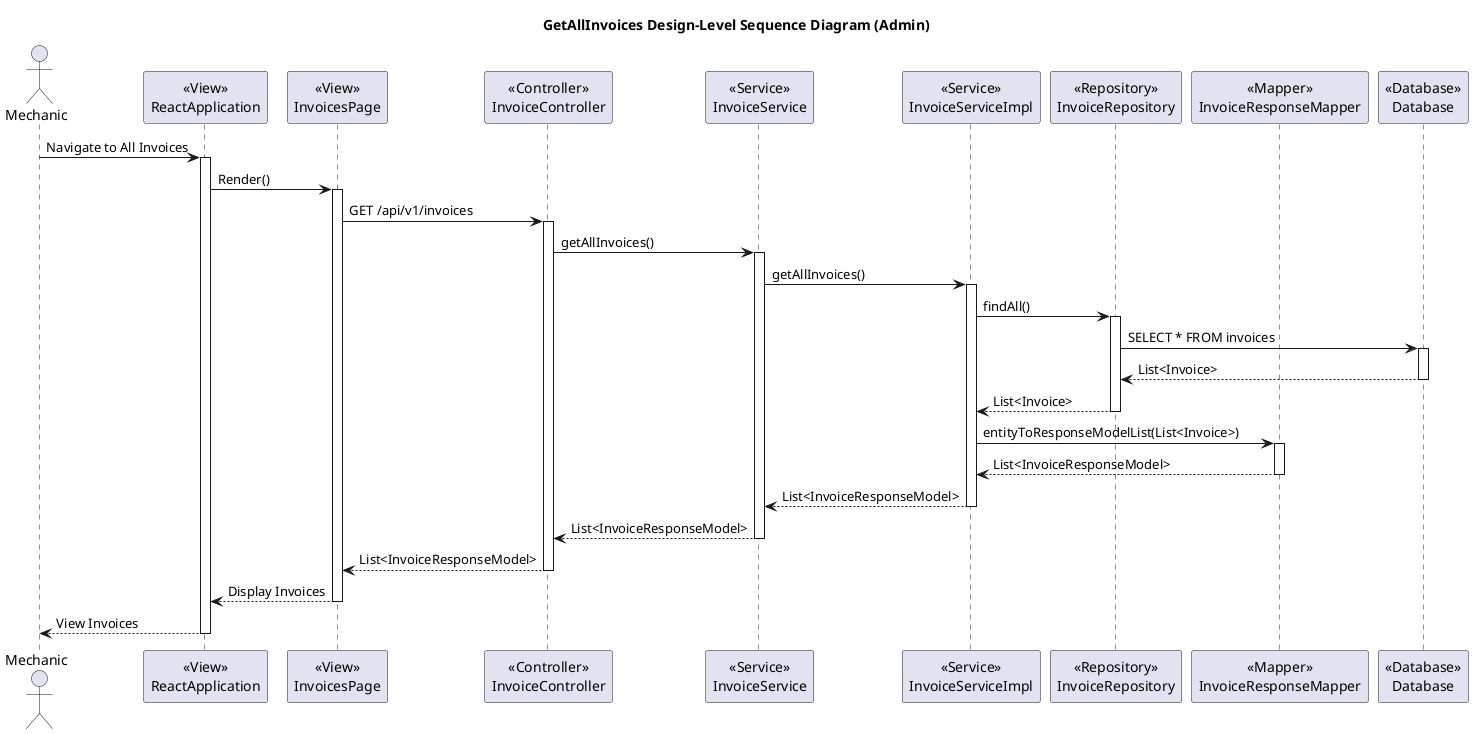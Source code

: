 @startuml
title GetAllInvoices Design-Level Sequence Diagram (Admin)

actor Mechanic

participant ReactApplication as "<<View>>\nReactApplication"
participant InvoicesView as "<<View>>\nInvoicesPage"
participant InvoiceController as "<<Controller>>\nInvoiceController"
participant InvoiceService as "<<Service>>\nInvoiceService"
participant InvoiceServiceImpl as "<<Service>>\nInvoiceServiceImpl"
participant InvoiceRepository as "<<Repository>>\nInvoiceRepository"
participant InvoiceResponseMapper as "<<Mapper>>\nInvoiceResponseMapper"
participant Database as "<<Database>>\nDatabase"

Mechanic -> ReactApplication: Navigate to All Invoices
activate ReactApplication

ReactApplication -> InvoicesView: Render()
activate InvoicesView

InvoicesView -> InvoiceController: GET /api/v1/invoices
activate InvoiceController

InvoiceController -> InvoiceService: getAllInvoices()
activate InvoiceService

InvoiceService -> InvoiceServiceImpl: getAllInvoices()
activate InvoiceServiceImpl

InvoiceServiceImpl -> InvoiceRepository: findAll()
activate InvoiceRepository

InvoiceRepository -> Database: SELECT * FROM invoices
activate Database

Database --> InvoiceRepository: List<Invoice>
deactivate Database

InvoiceRepository --> InvoiceServiceImpl: List<Invoice>
deactivate InvoiceRepository

InvoiceServiceImpl -> InvoiceResponseMapper: entityToResponseModelList(List<Invoice>)
activate InvoiceResponseMapper

InvoiceResponseMapper --> InvoiceServiceImpl: List<InvoiceResponseModel>
deactivate InvoiceResponseMapper

InvoiceServiceImpl --> InvoiceService: List<InvoiceResponseModel>
deactivate InvoiceServiceImpl

InvoiceService --> InvoiceController: List<InvoiceResponseModel>
deactivate InvoiceService

InvoiceController --> InvoicesView: List<InvoiceResponseModel>
deactivate InvoiceController

InvoicesView --> ReactApplication: Display Invoices
deactivate InvoicesView

ReactApplication --> Mechanic: View Invoices
deactivate ReactApplication

@enduml
